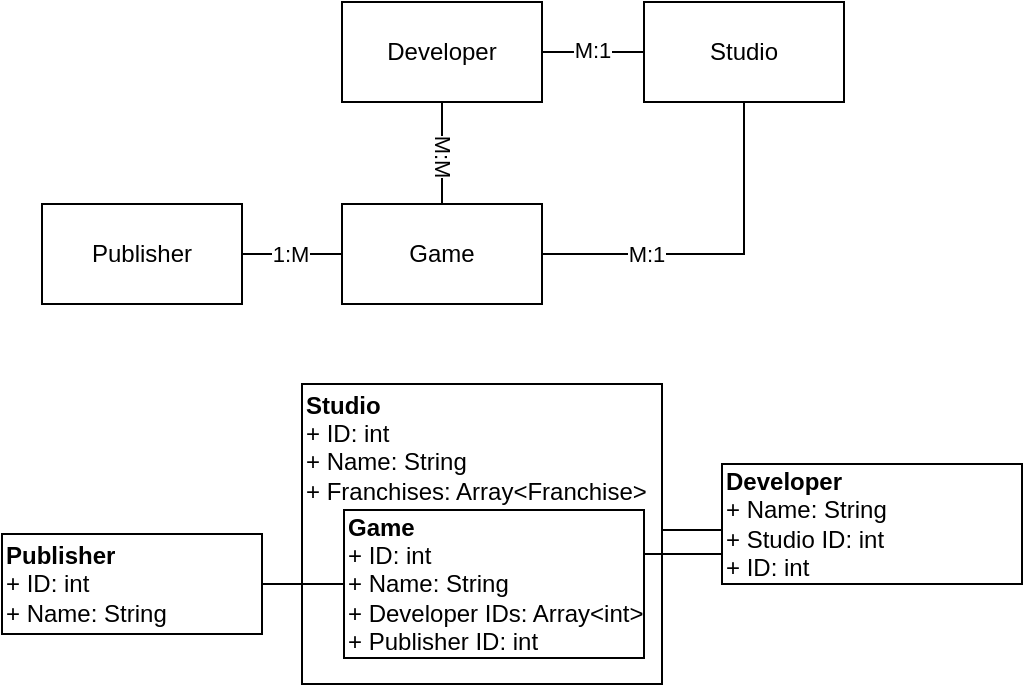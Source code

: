 <mxfile version="24.5.4" type="device">
  <diagram name="Page-1" id="z6RFD68-6NQF5fGrvGrL">
    <mxGraphModel dx="1433" dy="696" grid="1" gridSize="10" guides="1" tooltips="1" connect="1" arrows="1" fold="1" page="1" pageScale="1" pageWidth="850" pageHeight="1100" math="0" shadow="0">
      <root>
        <mxCell id="0" />
        <mxCell id="1" parent="0" />
        <mxCell id="wjywxUtsuOO7F8xe4Ciu-1" value="Publisher" style="rounded=0;whiteSpace=wrap;html=1;" parent="1" vertex="1">
          <mxGeometry x="320" y="160" width="100" height="50" as="geometry" />
        </mxCell>
        <mxCell id="wjywxUtsuOO7F8xe4Ciu-2" value="Studio" style="rounded=0;whiteSpace=wrap;html=1;" parent="1" vertex="1">
          <mxGeometry x="621" y="59" width="100" height="50" as="geometry" />
        </mxCell>
        <mxCell id="wjywxUtsuOO7F8xe4Ciu-13" style="rounded=0;orthogonalLoop=1;jettySize=auto;html=1;entryX=1;entryY=0.5;entryDx=0;entryDy=0;endArrow=none;endFill=0;exitX=0;exitY=0.5;exitDx=0;exitDy=0;" parent="1" source="wjywxUtsuOO7F8xe4Ciu-4" target="wjywxUtsuOO7F8xe4Ciu-1" edge="1">
          <mxGeometry relative="1" as="geometry" />
        </mxCell>
        <mxCell id="wjywxUtsuOO7F8xe4Ciu-18" value="1:M" style="edgeLabel;html=1;align=center;verticalAlign=middle;resizable=0;points=[];" parent="wjywxUtsuOO7F8xe4Ciu-13" vertex="1" connectable="0">
          <mxGeometry x="-0.527" y="-1" relative="1" as="geometry">
            <mxPoint x="-14" y="1" as="offset" />
          </mxGeometry>
        </mxCell>
        <mxCell id="wjywxUtsuOO7F8xe4Ciu-89" value="" style="edgeStyle=orthogonalEdgeStyle;rounded=0;orthogonalLoop=1;jettySize=auto;html=1;endArrow=none;endFill=0;entryX=0.5;entryY=1;entryDx=0;entryDy=0;" parent="1" source="wjywxUtsuOO7F8xe4Ciu-4" target="wjywxUtsuOO7F8xe4Ciu-2" edge="1">
          <mxGeometry relative="1" as="geometry">
            <mxPoint x="620" y="185.0" as="targetPoint" />
          </mxGeometry>
        </mxCell>
        <mxCell id="wjywxUtsuOO7F8xe4Ciu-92" value="M:1" style="edgeLabel;html=1;align=center;verticalAlign=middle;resizable=0;points=[];" parent="wjywxUtsuOO7F8xe4Ciu-89" vertex="1" connectable="0">
          <mxGeometry x="-0.046" y="-2" relative="1" as="geometry">
            <mxPoint x="-33" y="-2" as="offset" />
          </mxGeometry>
        </mxCell>
        <mxCell id="wjywxUtsuOO7F8xe4Ciu-4" value="Game" style="rounded=0;whiteSpace=wrap;html=1;" parent="1" vertex="1">
          <mxGeometry x="470" y="160" width="100" height="50" as="geometry" />
        </mxCell>
        <mxCell id="wjywxUtsuOO7F8xe4Ciu-9" style="rounded=0;orthogonalLoop=1;jettySize=auto;html=1;endArrow=none;endFill=0;entryX=0;entryY=0.5;entryDx=0;entryDy=0;exitX=1;exitY=0.5;exitDx=0;exitDy=0;" parent="1" source="wjywxUtsuOO7F8xe4Ciu-6" target="wjywxUtsuOO7F8xe4Ciu-2" edge="1">
          <mxGeometry relative="1" as="geometry" />
        </mxCell>
        <mxCell id="wjywxUtsuOO7F8xe4Ciu-17" value="M:1" style="edgeLabel;html=1;align=center;verticalAlign=middle;resizable=0;points=[];" parent="wjywxUtsuOO7F8xe4Ciu-9" vertex="1" connectable="0">
          <mxGeometry x="-0.339" y="1" relative="1" as="geometry">
            <mxPoint x="8" as="offset" />
          </mxGeometry>
        </mxCell>
        <mxCell id="wjywxUtsuOO7F8xe4Ciu-93" style="rounded=0;orthogonalLoop=1;jettySize=auto;html=1;endArrow=none;endFill=0;" parent="1" source="wjywxUtsuOO7F8xe4Ciu-6" target="wjywxUtsuOO7F8xe4Ciu-4" edge="1">
          <mxGeometry relative="1" as="geometry" />
        </mxCell>
        <mxCell id="wjywxUtsuOO7F8xe4Ciu-94" value="M:M" style="edgeLabel;html=1;align=center;verticalAlign=middle;resizable=0;points=[];rotation=90;" parent="wjywxUtsuOO7F8xe4Ciu-93" vertex="1" connectable="0">
          <mxGeometry x="0.049" y="-2" relative="1" as="geometry">
            <mxPoint x="3" as="offset" />
          </mxGeometry>
        </mxCell>
        <mxCell id="wjywxUtsuOO7F8xe4Ciu-6" value="Developer" style="rounded=0;whiteSpace=wrap;html=1;" parent="1" vertex="1">
          <mxGeometry x="470" y="59" width="100" height="50" as="geometry" />
        </mxCell>
        <mxCell id="wjywxUtsuOO7F8xe4Ciu-60" value="&lt;div align=&quot;left&quot;&gt;&lt;b&gt;Publisher&lt;/b&gt;&lt;/div&gt;&lt;div align=&quot;left&quot;&gt;+ ID: int&lt;br&gt;&lt;/div&gt;&lt;div align=&quot;left&quot;&gt;+ Name: String&lt;/div&gt;" style="rounded=0;whiteSpace=wrap;html=1;align=left;" parent="1" vertex="1">
          <mxGeometry x="300" y="325" width="130" height="50" as="geometry" />
        </mxCell>
        <mxCell id="wjywxUtsuOO7F8xe4Ciu-63" value="&lt;div align=&quot;left&quot;&gt;&lt;b&gt;Studio&lt;/b&gt;&lt;/div&gt;+ ID: int&lt;br&gt;&lt;div align=&quot;left&quot;&gt;+ Name: String&lt;/div&gt;&lt;div&gt;+ Franchises: Array&amp;lt;Franchise&amp;gt;&lt;/div&gt;&lt;div&gt;&lt;br&gt;&lt;/div&gt;&lt;div&gt;&lt;br&gt;&lt;/div&gt;&lt;div&gt;&lt;br&gt;&lt;/div&gt;&lt;div&gt;&lt;br&gt;&lt;/div&gt;&lt;div&gt;&lt;br&gt;&lt;/div&gt;&lt;div&gt;&lt;br&gt;&lt;/div&gt;" style="rounded=0;whiteSpace=wrap;html=1;align=left;" parent="1" vertex="1">
          <mxGeometry x="450" y="250" width="180" height="150" as="geometry" />
        </mxCell>
        <mxCell id="wjywxUtsuOO7F8xe4Ciu-82" style="rounded=0;orthogonalLoop=1;jettySize=auto;html=1;endArrow=none;endFill=0;entryX=1;entryY=0.5;entryDx=0;entryDy=0;exitX=0;exitY=0.5;exitDx=0;exitDy=0;" parent="1" source="wjywxUtsuOO7F8xe4Ciu-68" target="wjywxUtsuOO7F8xe4Ciu-60" edge="1">
          <mxGeometry relative="1" as="geometry" />
        </mxCell>
        <mxCell id="wjywxUtsuOO7F8xe4Ciu-96" style="edgeStyle=orthogonalEdgeStyle;rounded=0;orthogonalLoop=1;jettySize=auto;html=1;entryX=0;entryY=0.75;entryDx=0;entryDy=0;endArrow=none;endFill=0;" parent="1" source="wjywxUtsuOO7F8xe4Ciu-68" target="wjywxUtsuOO7F8xe4Ciu-73" edge="1">
          <mxGeometry relative="1" as="geometry">
            <Array as="points">
              <mxPoint x="640" y="335" />
              <mxPoint x="640" y="335" />
            </Array>
          </mxGeometry>
        </mxCell>
        <mxCell id="wjywxUtsuOO7F8xe4Ciu-68" value="&lt;div align=&quot;left&quot;&gt;&lt;b&gt;Game&lt;/b&gt;&lt;br&gt;&lt;/div&gt;&lt;div align=&quot;left&quot;&gt;+ ID: int&lt;br&gt;&lt;/div&gt;&lt;div align=&quot;left&quot;&gt;+ Name: String&lt;/div&gt;&lt;div align=&quot;left&quot;&gt;+ Developer IDs: Array&amp;lt;int&amp;gt;&lt;br&gt;&lt;/div&gt;+ Publisher ID: int" style="rounded=0;whiteSpace=wrap;html=1;align=left;" parent="1" vertex="1">
          <mxGeometry x="471" y="313" width="150" height="74" as="geometry" />
        </mxCell>
        <mxCell id="r8Wesfex8LScu02Mhf33-1" style="edgeStyle=orthogonalEdgeStyle;rounded=0;orthogonalLoop=1;jettySize=auto;html=1;entryX=1;entryY=0.5;entryDx=0;entryDy=0;endArrow=none;endFill=0;" edge="1" parent="1">
          <mxGeometry relative="1" as="geometry">
            <mxPoint x="660" y="328.0" as="sourcePoint" />
            <mxPoint x="630" y="323" as="targetPoint" />
            <Array as="points">
              <mxPoint x="660" y="323" />
            </Array>
          </mxGeometry>
        </mxCell>
        <mxCell id="wjywxUtsuOO7F8xe4Ciu-73" value="&lt;div align=&quot;left&quot;&gt;&lt;b&gt;Developer&lt;/b&gt;&lt;/div&gt;&lt;div align=&quot;left&quot;&gt;+ Name: String&lt;/div&gt;&lt;div align=&quot;left&quot;&gt;+ Studio ID: int&lt;br&gt;&lt;div align=&quot;left&quot;&gt;+ ID: int &lt;br&gt;&lt;/div&gt;&lt;/div&gt;" style="rounded=0;whiteSpace=wrap;html=1;align=left;" parent="1" vertex="1">
          <mxGeometry x="660" y="290" width="150" height="60" as="geometry" />
        </mxCell>
      </root>
    </mxGraphModel>
  </diagram>
</mxfile>
